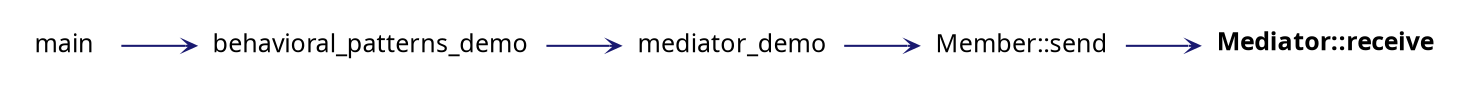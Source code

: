 digraph "Mediator::receive"
{
 // INTERACTIVE_SVG=YES
 // LATEX_PDF_SIZE
  graph [];
  edge [fontname=Ubuntu labelfontsize=10 arrowhead=open arrowtail=open arrowsize=0.5];
  node [fontname=Ubuntu fontsize=12 shape=plaintext];
  rankdir="RL";
  Node1 [label=<<b>Mediator::receive</b>> tooltip=" " ];
  Node1 -> Node2 [dir="back",color="midnightblue"style="solid"];
  Node2 [label="Member::send" URL="$group__BP.html#ga0b04b5167d12021f4360b6a66a1b1125" tooltip=" " ];
  Node2 -> Node3 [dir="back",color="midnightblue"style="solid"];
  Node3 [label="mediator_demo" URL="$group__BP.html#ga49d579b8340b92f6ceb51cb6d57d4b2d" tooltip=" " ];
  Node3 -> Node4 [dir="back",color="midnightblue"style="solid"];
  Node4 [label="behavioral_patterns_demo" URL="$group__BP.html#ga608cf93d9bef165bc7e5690ac3b46a03" tooltip=" " ];
  Node4 -> Node5 [dir="back",color="midnightblue"style="solid"];
  Node5 [label="main" URL="$group__DP.html#gae66f6b31b5ad750f1fe042a706a4e3d4" tooltip=" " ];
}
